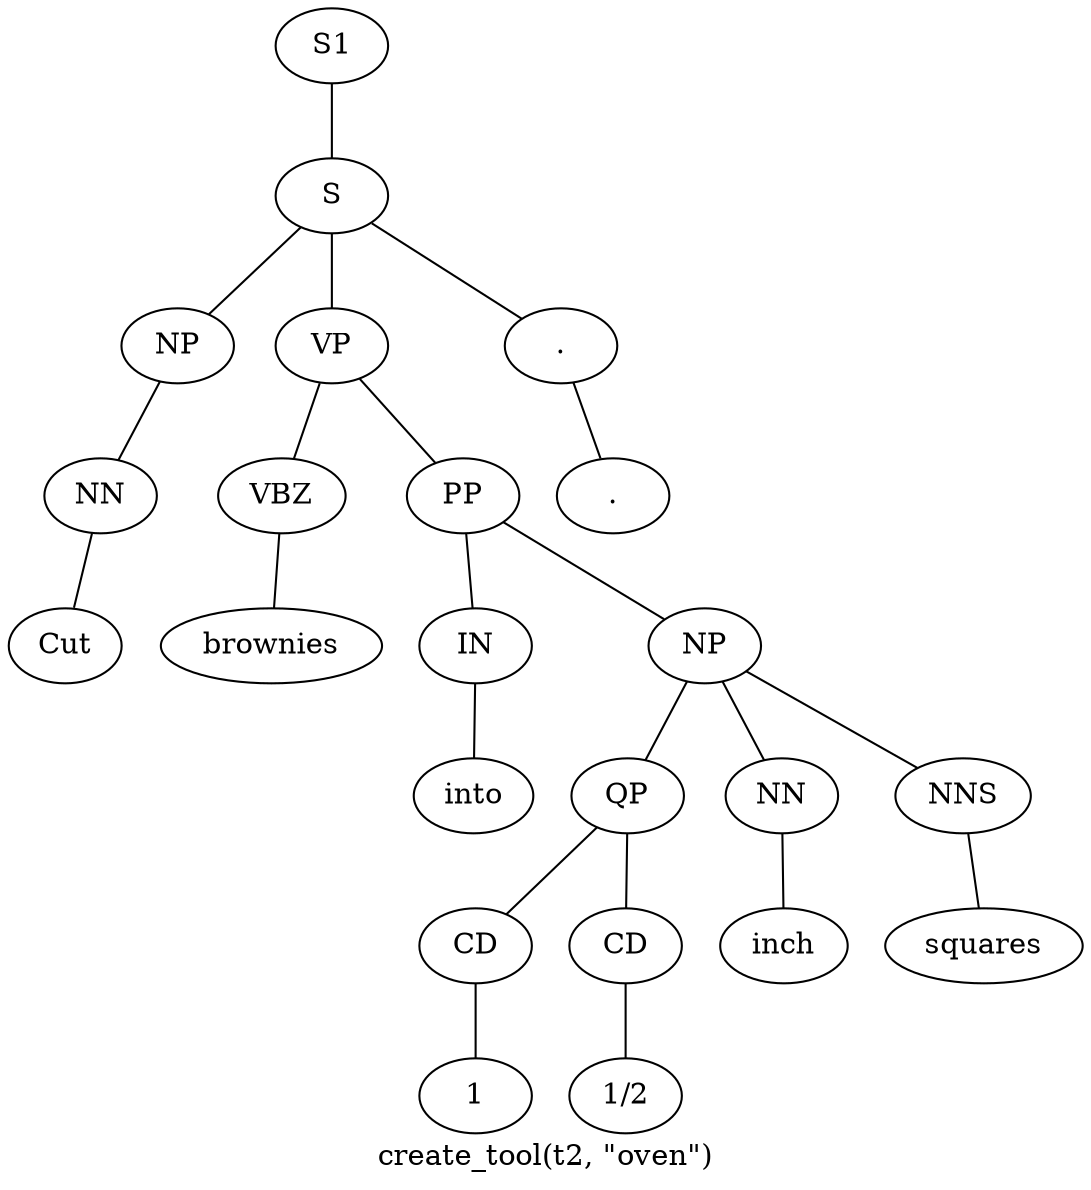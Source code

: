 graph SyntaxGraph {
	label = "create_tool(t2, \"oven\")";
	Node0 [label="S1"];
	Node1 [label="S"];
	Node2 [label="NP"];
	Node3 [label="NN"];
	Node4 [label="Cut"];
	Node5 [label="VP"];
	Node6 [label="VBZ"];
	Node7 [label="brownies"];
	Node8 [label="PP"];
	Node9 [label="IN"];
	Node10 [label="into"];
	Node11 [label="NP"];
	Node12 [label="QP"];
	Node13 [label="CD"];
	Node14 [label="1"];
	Node15 [label="CD"];
	Node16 [label="1/2"];
	Node17 [label="NN"];
	Node18 [label="inch"];
	Node19 [label="NNS"];
	Node20 [label="squares"];
	Node21 [label="."];
	Node22 [label="."];

	Node0 -- Node1;
	Node1 -- Node2;
	Node1 -- Node5;
	Node1 -- Node21;
	Node2 -- Node3;
	Node3 -- Node4;
	Node5 -- Node6;
	Node5 -- Node8;
	Node6 -- Node7;
	Node8 -- Node9;
	Node8 -- Node11;
	Node9 -- Node10;
	Node11 -- Node12;
	Node11 -- Node17;
	Node11 -- Node19;
	Node12 -- Node13;
	Node12 -- Node15;
	Node13 -- Node14;
	Node15 -- Node16;
	Node17 -- Node18;
	Node19 -- Node20;
	Node21 -- Node22;
}